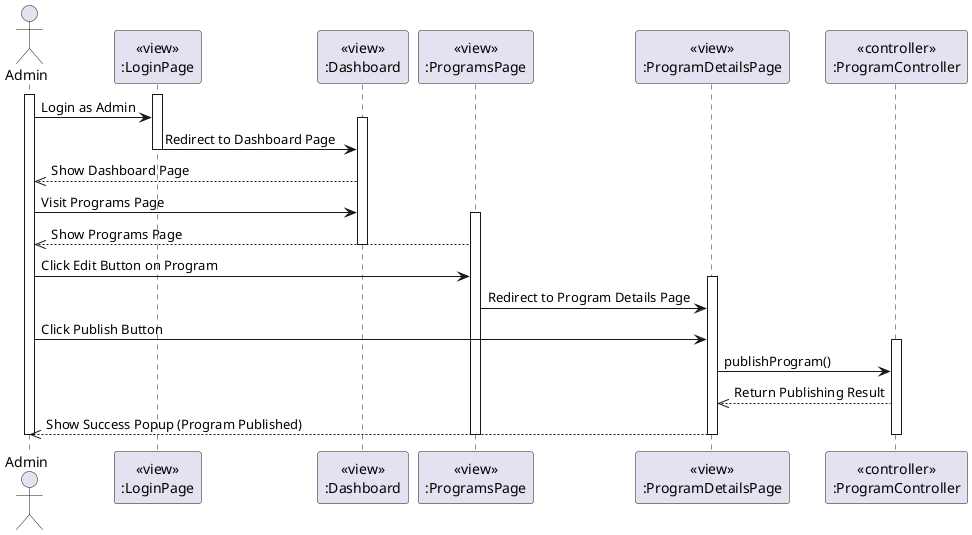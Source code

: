 @startuml PublishProgram
actor Admin
participant LoginPageView [
  <<view>>
  :LoginPage
]

participant DashboardView [
  <<view>>
  :Dashboard
]

participant ProgramsView [
  <<view>>
  :ProgramsPage
]

participant ProgramDetailsView [
  <<view>>
  :ProgramDetailsPage
]

participant ProgramController [
  <<controller>>
  :ProgramController
]

activate Admin
activate LoginPageView
Admin -> LoginPageView: Login as Admin
activate DashboardView
LoginPageView -> DashboardView: Redirect to Dashboard Page
deactivate LoginPageView

DashboardView -->> Admin: Show Dashboard Page

Admin -> DashboardView: Visit Programs Page
activate ProgramsView
ProgramsView -->> Admin: Show Programs Page
deactivate DashboardView

Admin -> ProgramsView: Click Edit Button on Program

activate ProgramDetailsView
ProgramsView -> ProgramDetailsView: Redirect to Program Details Page

Admin -> ProgramDetailsView: Click Publish Button

activate ProgramController
ProgramDetailsView -> ProgramController: publishProgram()
ProgramController -->> ProgramDetailsView: Return Publishing Result
ProgramDetailsView -->> Admin: Show Success Popup (Program Published)
deactivate ProgramController

deactivate Admin
deactivate ProgramsView
deactivate ProgramDetailsView
@enduml
